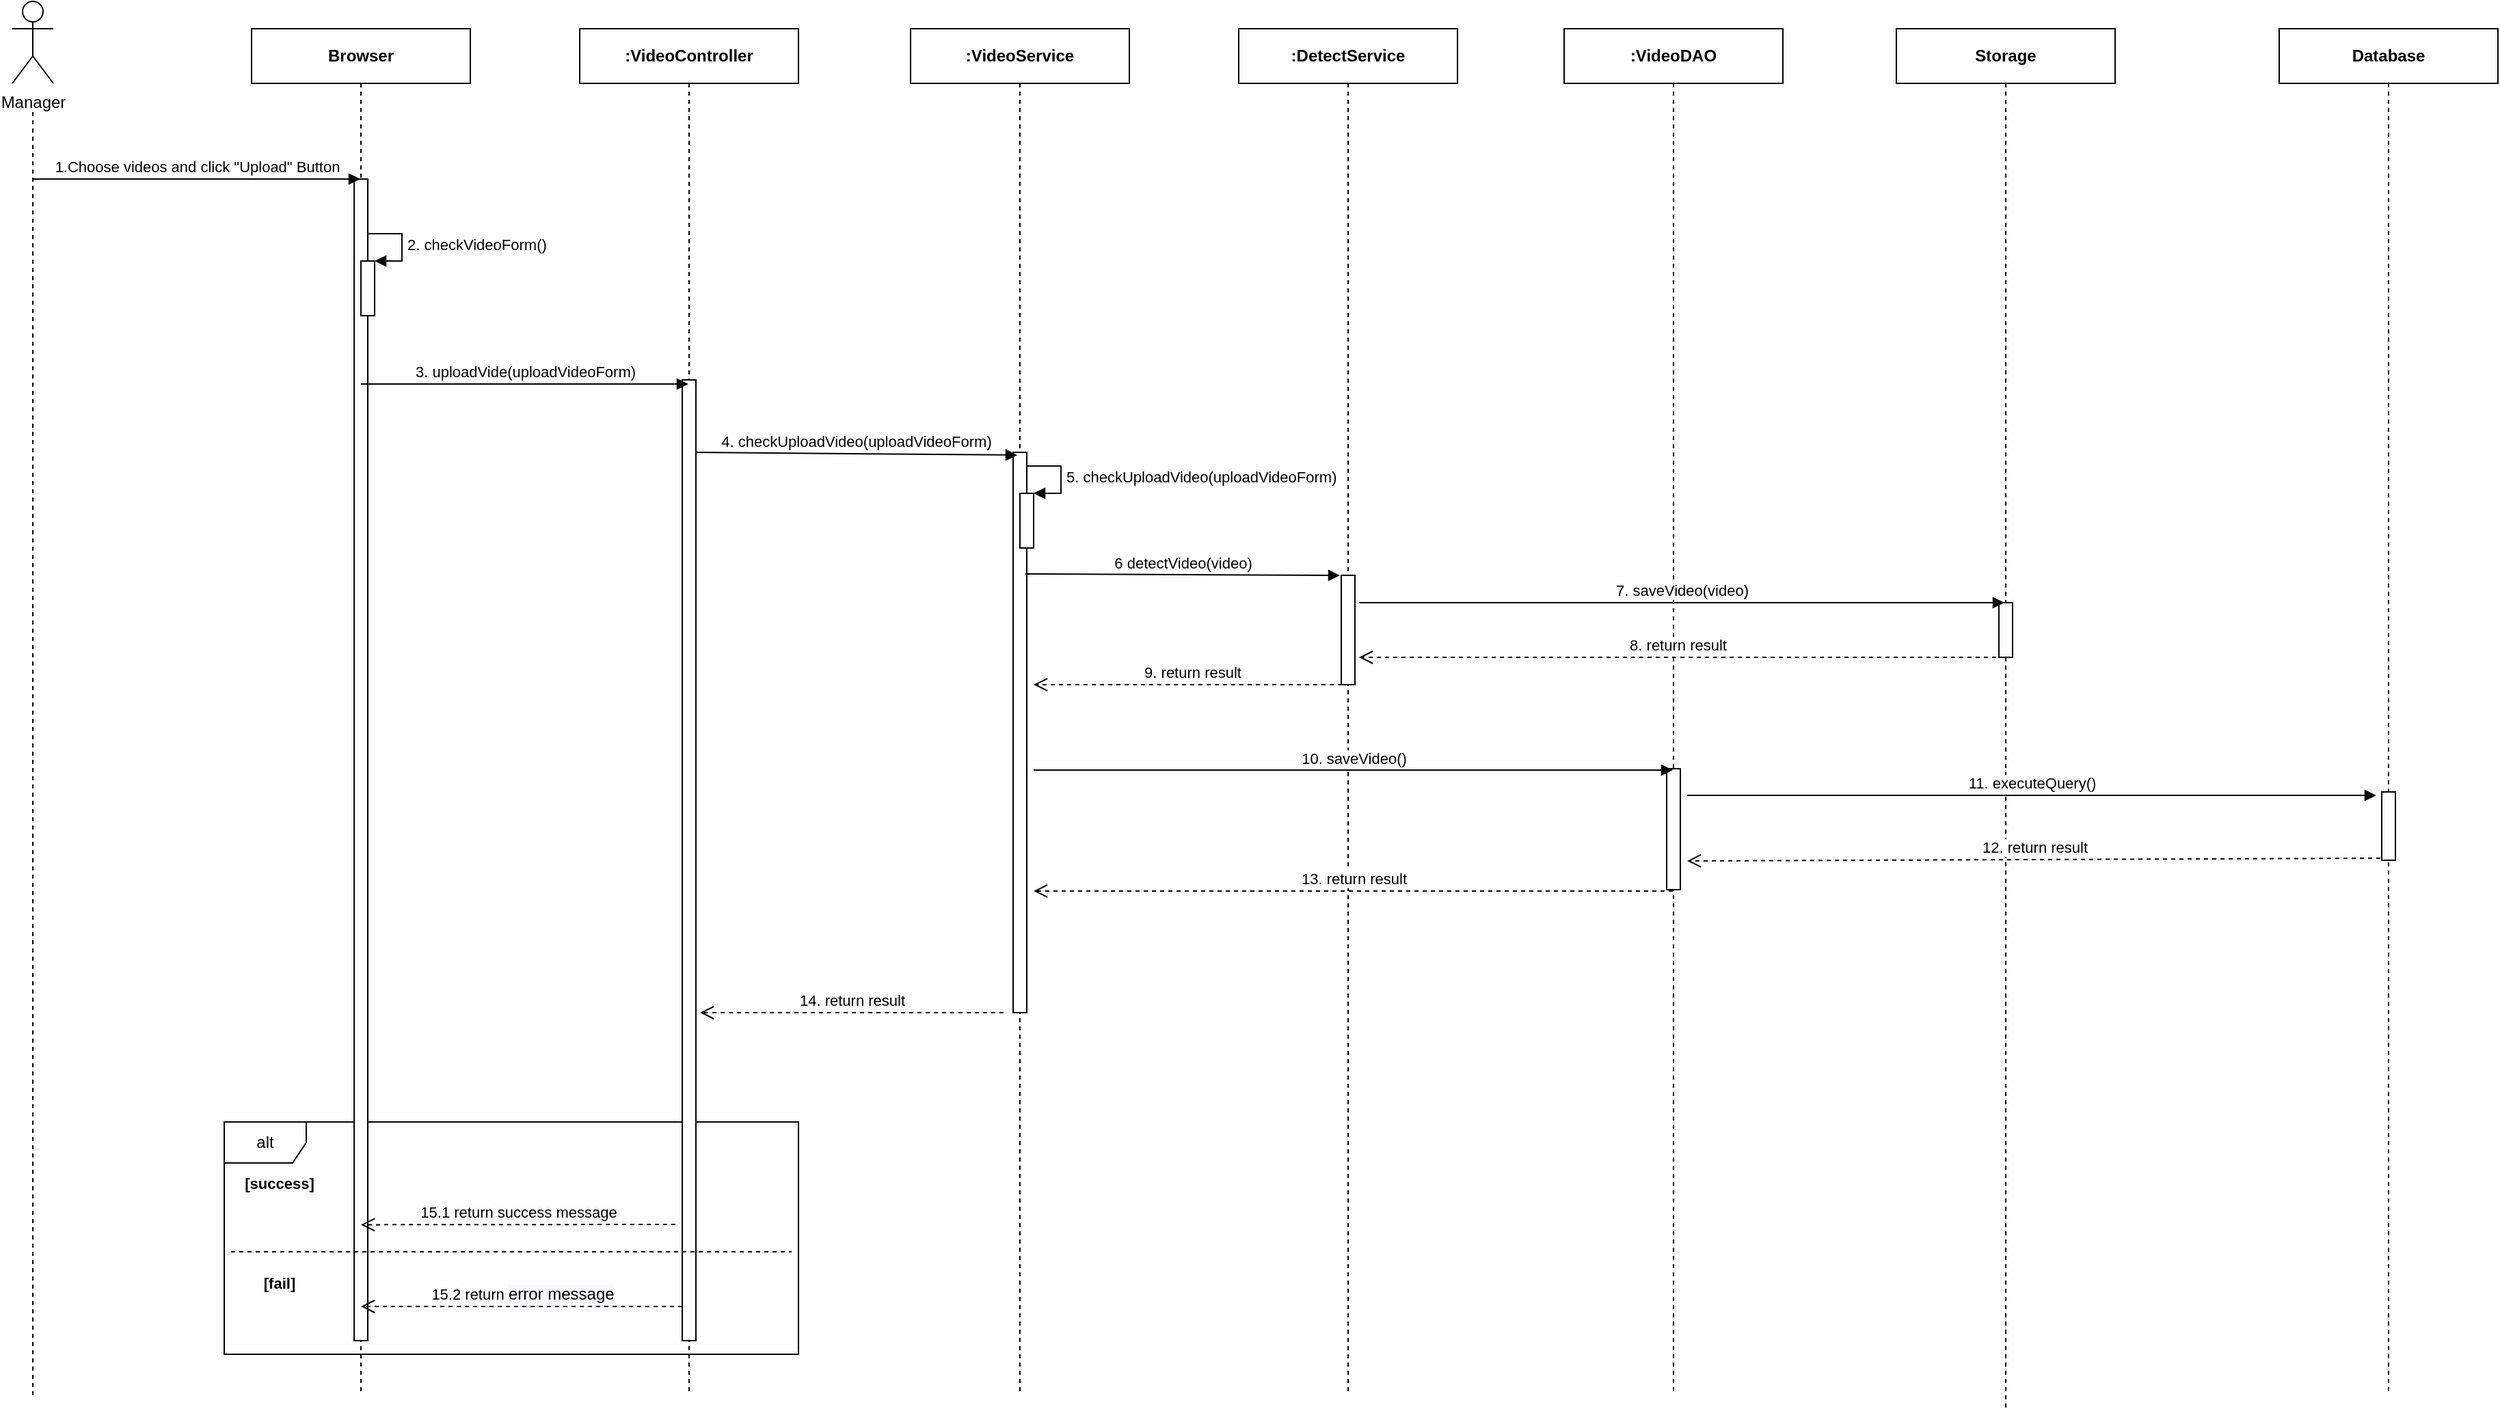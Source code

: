 <mxfile version="14.4.3" type="device"><diagram id="6zgcsjymxZ_g00Ho4Uq6" name="Ev02"><mxGraphModel dx="1346" dy="822" grid="1" gridSize="10" guides="1" tooltips="1" connect="1" arrows="1" fold="1" page="1" pageScale="1" pageWidth="850" pageHeight="1100" math="0" shadow="0"><root><mxCell id="0"/><mxCell id="1" parent="0"/><mxCell id="IucsRZUyyL4yxBKP2-9P-14" value="alt" style="shape=umlFrame;whiteSpace=wrap;html=1;" parent="1" vertex="1"><mxGeometry x="460" y="880" width="420" height="170" as="geometry"/></mxCell><mxCell id="IucsRZUyyL4yxBKP2-9P-31" value="&lt;b&gt;:VideoDAO&lt;/b&gt;" style="shape=umlLifeline;perimeter=lifelinePerimeter;whiteSpace=wrap;html=1;container=1;collapsible=0;recursiveResize=0;outlineConnect=0;" parent="1" vertex="1"><mxGeometry x="1440" y="80" width="160" height="1000" as="geometry"/></mxCell><mxCell id="1MQxS8ZW6izH8ec9VY90-2" value="" style="html=1;points=[];perimeter=orthogonalPerimeter;" parent="IucsRZUyyL4yxBKP2-9P-31" vertex="1"><mxGeometry x="75" y="541.5" width="10" height="88.5" as="geometry"/></mxCell><mxCell id="FdkR-6frvqI1w1oyDN4N-4" value="&lt;b&gt;Browser&lt;/b&gt;" style="shape=umlLifeline;perimeter=lifelinePerimeter;whiteSpace=wrap;html=1;container=1;collapsible=0;recursiveResize=0;outlineConnect=0;" parent="1" vertex="1"><mxGeometry x="480" y="80" width="160" height="1000" as="geometry"/></mxCell><mxCell id="FdkR-6frvqI1w1oyDN4N-5" value="" style="html=1;points=[];perimeter=orthogonalPerimeter;" parent="FdkR-6frvqI1w1oyDN4N-4" vertex="1"><mxGeometry x="75" y="110" width="10" height="850" as="geometry"/></mxCell><mxCell id="FdkR-6frvqI1w1oyDN4N-6" value="&lt;b&gt;:DetectService&lt;/b&gt;" style="shape=umlLifeline;perimeter=lifelinePerimeter;whiteSpace=wrap;html=1;container=1;collapsible=0;recursiveResize=0;outlineConnect=0;" parent="1" vertex="1"><mxGeometry x="1202" y="80" width="160" height="1000" as="geometry"/></mxCell><mxCell id="FdkR-6frvqI1w1oyDN4N-36" value="" style="html=1;points=[];perimeter=orthogonalPerimeter;" parent="FdkR-6frvqI1w1oyDN4N-6" vertex="1"><mxGeometry x="75" y="400" width="10" height="80" as="geometry"/></mxCell><mxCell id="FdkR-6frvqI1w1oyDN4N-7" value="&lt;b&gt;:VideoService&lt;/b&gt;" style="shape=umlLifeline;perimeter=lifelinePerimeter;whiteSpace=wrap;html=1;container=1;collapsible=0;recursiveResize=0;outlineConnect=0;" parent="1" vertex="1"><mxGeometry x="962" y="80" width="160" height="1000" as="geometry"/></mxCell><mxCell id="FdkR-6frvqI1w1oyDN4N-8" value="" style="html=1;points=[];perimeter=orthogonalPerimeter;" parent="FdkR-6frvqI1w1oyDN4N-7" vertex="1"><mxGeometry x="75" y="310" width="10" height="410" as="geometry"/></mxCell><mxCell id="FdkR-6frvqI1w1oyDN4N-10" value="&lt;b&gt;:VideoController&lt;/b&gt;" style="shape=umlLifeline;perimeter=lifelinePerimeter;whiteSpace=wrap;html=1;container=1;collapsible=0;recursiveResize=0;outlineConnect=0;" parent="1" vertex="1"><mxGeometry x="720" y="80" width="160" height="1000" as="geometry"/></mxCell><mxCell id="FdkR-6frvqI1w1oyDN4N-11" value="" style="html=1;points=[];perimeter=orthogonalPerimeter;" parent="FdkR-6frvqI1w1oyDN4N-10" vertex="1"><mxGeometry x="75" y="257" width="10" height="703" as="geometry"/></mxCell><mxCell id="FdkR-6frvqI1w1oyDN4N-12" value="1.Choose videos and click &quot;Upload&quot;&amp;nbsp;Button" style="html=1;verticalAlign=bottom;endArrow=block;" parent="1" target="FdkR-6frvqI1w1oyDN4N-4" edge="1"><mxGeometry width="80" relative="1" as="geometry"><mxPoint x="320" y="190" as="sourcePoint"/><mxPoint x="400" y="190" as="targetPoint"/></mxGeometry></mxCell><mxCell id="FdkR-6frvqI1w1oyDN4N-13" value="3. uploadVide(uploadVideoForm)" style="html=1;verticalAlign=bottom;endArrow=block;" parent="1" edge="1"><mxGeometry width="80" relative="1" as="geometry"><mxPoint x="560" y="340.0" as="sourcePoint"/><mxPoint x="799.5" y="340.0" as="targetPoint"/></mxGeometry></mxCell><mxCell id="FdkR-6frvqI1w1oyDN4N-21" value="4. checkUploadVideo(uploadVideoForm)" style="html=1;verticalAlign=bottom;endArrow=block;" parent="1" edge="1"><mxGeometry relative="1" as="geometry"><mxPoint x="805" y="390.0" as="sourcePoint"/><mxPoint x="1040" y="392" as="targetPoint"/></mxGeometry></mxCell><mxCell id="FdkR-6frvqI1w1oyDN4N-30" value="" style="html=1;points=[];perimeter=orthogonalPerimeter;" parent="1" vertex="1"><mxGeometry x="1042" y="420" width="10" height="40" as="geometry"/></mxCell><mxCell id="FdkR-6frvqI1w1oyDN4N-31" value="&lt;span style=&quot;text-align: center&quot;&gt;5. checkUploadVideo&lt;/span&gt;&lt;span style=&quot;text-align: center&quot;&gt;(upload&lt;/span&gt;&lt;span style=&quot;text-align: center&quot;&gt;VideoForm&lt;/span&gt;&lt;span style=&quot;text-align: center&quot;&gt;)&lt;/span&gt;" style="edgeStyle=orthogonalEdgeStyle;html=1;align=left;spacingLeft=2;endArrow=block;rounded=0;entryX=1;entryY=0;" parent="1" target="FdkR-6frvqI1w1oyDN4N-30" edge="1"><mxGeometry relative="1" as="geometry"><mxPoint x="1047" y="400" as="sourcePoint"/><Array as="points"><mxPoint x="1072" y="400"/></Array></mxGeometry></mxCell><mxCell id="FdkR-6frvqI1w1oyDN4N-40" value="" style="html=1;points=[];perimeter=orthogonalPerimeter;" parent="1" vertex="1"><mxGeometry x="560" y="250" width="10" height="40" as="geometry"/></mxCell><mxCell id="FdkR-6frvqI1w1oyDN4N-41" value="2. checkVideoForm()" style="edgeStyle=orthogonalEdgeStyle;html=1;align=left;spacingLeft=2;endArrow=block;rounded=0;entryX=1;entryY=0;" parent="1" target="FdkR-6frvqI1w1oyDN4N-40" edge="1"><mxGeometry relative="1" as="geometry"><mxPoint x="565" y="230" as="sourcePoint"/><Array as="points"><mxPoint x="590" y="230"/></Array></mxGeometry></mxCell><mxCell id="RIfPgvgA9GkvsjKiXeQe-12" value="15.1 return success message" style="html=1;verticalAlign=bottom;endArrow=open;dashed=1;endSize=8;entryX=1;entryY=0.749;entryDx=0;entryDy=0;entryPerimeter=0;" parent="1" edge="1"><mxGeometry relative="1" as="geometry"><mxPoint x="560" y="955.2" as="targetPoint"/><mxPoint x="790" y="955" as="sourcePoint"/></mxGeometry></mxCell><mxCell id="1MQxS8ZW6izH8ec9VY90-1" value="&lt;b&gt;Storage&lt;/b&gt;" style="shape=umlLifeline;perimeter=lifelinePerimeter;whiteSpace=wrap;html=1;container=1;collapsible=0;recursiveResize=0;outlineConnect=0;" parent="1" vertex="1"><mxGeometry x="1683" y="80" width="160" height="1010" as="geometry"/></mxCell><mxCell id="IucsRZUyyL4yxBKP2-9P-4" value="" style="html=1;points=[];perimeter=orthogonalPerimeter;" parent="1MQxS8ZW6izH8ec9VY90-1" vertex="1"><mxGeometry x="75" y="420" width="10" height="40" as="geometry"/></mxCell><mxCell id="1MQxS8ZW6izH8ec9VY90-3" value="11. executeQuery()" style="html=1;verticalAlign=bottom;endArrow=block;entryX=-0.4;entryY=0.05;entryDx=0;entryDy=0;entryPerimeter=0;" parent="1" target="IucsRZUyyL4yxBKP2-9P-32" edge="1"><mxGeometry relative="1" as="geometry"><mxPoint x="1530" y="641" as="sourcePoint"/><mxPoint x="1521.5" y="639.5" as="targetPoint"/></mxGeometry></mxCell><mxCell id="1MQxS8ZW6izH8ec9VY90-4" value="12. return result" style="html=1;verticalAlign=bottom;endArrow=open;dashed=1;endSize=8;exitX=-0.1;exitY=0.97;exitDx=0;exitDy=0;exitPerimeter=0;" parent="1" source="IucsRZUyyL4yxBKP2-9P-32" edge="1"><mxGeometry relative="1" as="geometry"><mxPoint x="1530" y="689" as="targetPoint"/><mxPoint x="1809.5" y="688.5" as="sourcePoint"/></mxGeometry></mxCell><mxCell id="5-ca7pvaB4VWYRRdcBnN-2" value="&lt;span style=&quot;font-size: 11px ; background-color: rgb(255 , 255 , 255)&quot;&gt;&lt;b&gt;[fail]&lt;/b&gt;&lt;/span&gt;" style="text;html=1;align=center;verticalAlign=middle;resizable=0;points=[];autosize=1;" parent="1" vertex="1"><mxGeometry x="480" y="987.5" width="40" height="20" as="geometry"/></mxCell><mxCell id="yzwAPXFp-dbg6nOfdKmi-20" value="15.2 return&amp;nbsp;&lt;span style=&quot;font-size: 12px ; background-color: rgb(248 , 249 , 250)&quot;&gt;error message&lt;/span&gt;" style="html=1;verticalAlign=bottom;endArrow=open;dashed=1;endSize=8;" parent="1" edge="1"><mxGeometry relative="1" as="geometry"><mxPoint x="795" y="1015" as="sourcePoint"/><mxPoint x="560" y="1015" as="targetPoint"/></mxGeometry></mxCell><mxCell id="IucsRZUyyL4yxBKP2-9P-1" value="&lt;b&gt;Database&lt;/b&gt;" style="shape=umlLifeline;perimeter=lifelinePerimeter;whiteSpace=wrap;html=1;container=1;collapsible=0;recursiveResize=0;outlineConnect=0;" parent="1" vertex="1"><mxGeometry x="1963" y="80" width="160" height="1000" as="geometry"/></mxCell><mxCell id="IucsRZUyyL4yxBKP2-9P-32" value="" style="html=1;points=[];perimeter=orthogonalPerimeter;" parent="IucsRZUyyL4yxBKP2-9P-1" vertex="1"><mxGeometry x="75" y="558.5" width="10" height="50" as="geometry"/></mxCell><mxCell id="IucsRZUyyL4yxBKP2-9P-3" value="6 detectVideo(video)" style="html=1;verticalAlign=bottom;endArrow=block;entryX=-0.1;entryY=0.138;entryDx=0;entryDy=0;entryPerimeter=0;" parent="1" edge="1"><mxGeometry relative="1" as="geometry"><mxPoint x="1046" y="479" as="sourcePoint"/><mxPoint x="1276" y="480.04" as="targetPoint"/></mxGeometry></mxCell><mxCell id="IucsRZUyyL4yxBKP2-9P-5" value="9. return result" style="html=1;verticalAlign=bottom;endArrow=open;dashed=1;endSize=8;entryX=1.3;entryY=0.23;entryDx=0;entryDy=0;entryPerimeter=0;" parent="1" edge="1"><mxGeometry relative="1" as="geometry"><mxPoint x="1052" y="560" as="targetPoint"/><mxPoint x="1283.5" y="560" as="sourcePoint"/></mxGeometry></mxCell><mxCell id="IucsRZUyyL4yxBKP2-9P-8" value="7. saveVideo(video)" style="html=1;verticalAlign=bottom;endArrow=block;entryX=0.4;entryY=0;entryDx=0;entryDy=0;entryPerimeter=0;" parent="1" target="IucsRZUyyL4yxBKP2-9P-4" edge="1"><mxGeometry relative="1" as="geometry"><mxPoint x="1290" y="500" as="sourcePoint"/><mxPoint x="1812" y="500" as="targetPoint"/></mxGeometry></mxCell><mxCell id="IucsRZUyyL4yxBKP2-9P-13" value="8. return result" style="html=1;verticalAlign=bottom;endArrow=open;dashed=1;endSize=8;exitX=-0.2;exitY=1;exitDx=0;exitDy=0;exitPerimeter=0;" parent="1" source="IucsRZUyyL4yxBKP2-9P-4" edge="1"><mxGeometry relative="1" as="geometry"><mxPoint x="1290" y="540" as="targetPoint"/><mxPoint x="1730" y="540" as="sourcePoint"/></mxGeometry></mxCell><mxCell id="IucsRZUyyL4yxBKP2-9P-16" value="&lt;span style=&quot;font-size: 11px ; background-color: rgb(255 , 255 , 255)&quot;&gt;&lt;b&gt;[success]&lt;/b&gt;&lt;/span&gt;" style="text;html=1;align=center;verticalAlign=middle;resizable=0;points=[];autosize=1;" parent="1" vertex="1"><mxGeometry x="465" y="915" width="70" height="20" as="geometry"/></mxCell><mxCell id="IucsRZUyyL4yxBKP2-9P-22" value="" style="endArrow=none;dashed=1;html=1;" parent="1" edge="1"><mxGeometry width="50" height="50" relative="1" as="geometry"><mxPoint x="465" y="975" as="sourcePoint"/><mxPoint x="875" y="975" as="targetPoint"/></mxGeometry></mxCell><mxCell id="IucsRZUyyL4yxBKP2-9P-34" value="10. saveVideo()" style="html=1;verticalAlign=bottom;endArrow=block;" parent="1" edge="1"><mxGeometry relative="1" as="geometry"><mxPoint x="1052" y="622.5" as="sourcePoint"/><mxPoint x="1519.5" y="622.5" as="targetPoint"/></mxGeometry></mxCell><mxCell id="ADXpD5ctJ8qg9217dneR-1" value="13. return result" style="html=1;verticalAlign=bottom;endArrow=open;dashed=1;endSize=8;" parent="1" edge="1"><mxGeometry relative="1" as="geometry"><mxPoint x="1052" y="711" as="targetPoint"/><mxPoint x="1519.5" y="711" as="sourcePoint"/></mxGeometry></mxCell><mxCell id="ADXpD5ctJ8qg9217dneR-3" value="14. return result" style="html=1;verticalAlign=bottom;endArrow=open;dashed=1;endSize=8;" parent="1" edge="1"><mxGeometry relative="1" as="geometry"><mxPoint x="808" y="800" as="targetPoint"/><mxPoint x="1030" y="800" as="sourcePoint"/></mxGeometry></mxCell><mxCell id="GkDGCZJNMxRzTyAay6yc-1" value="Manager" style="shape=umlActor;verticalLabelPosition=bottom;verticalAlign=top;html=1;outlineConnect=0;rounded=0;glass=0;sketch=0;fillColor=none;" parent="1" vertex="1"><mxGeometry x="305" y="60" width="30" height="60" as="geometry"/></mxCell><mxCell id="GkDGCZJNMxRzTyAay6yc-2" value="" style="endArrow=none;dashed=1;html=1;" parent="1" edge="1"><mxGeometry width="50" height="50" relative="1" as="geometry"><mxPoint x="320" y="1080" as="sourcePoint"/><mxPoint x="320" y="140" as="targetPoint"/></mxGeometry></mxCell></root></mxGraphModel></diagram></mxfile>